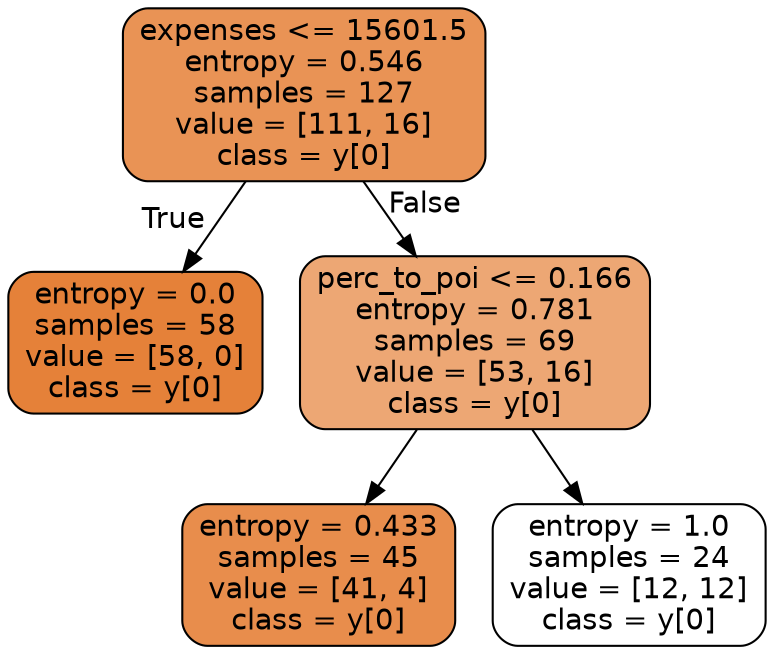 digraph Tree {
node [shape=box, style="filled, rounded", color="black", fontname=helvetica] ;
edge [fontname=helvetica] ;
0 [label="expenses <= 15601.5\nentropy = 0.546\nsamples = 127\nvalue = [111, 16]\nclass = y[0]", fillcolor="#e58139da"] ;
1 [label="entropy = 0.0\nsamples = 58\nvalue = [58, 0]\nclass = y[0]", fillcolor="#e58139ff"] ;
0 -> 1 [labeldistance=2.5, labelangle=45, headlabel="True"] ;
2 [label="perc_to_poi <= 0.166\nentropy = 0.781\nsamples = 69\nvalue = [53, 16]\nclass = y[0]", fillcolor="#e58139b2"] ;
0 -> 2 [labeldistance=2.5, labelangle=-45, headlabel="False"] ;
3 [label="entropy = 0.433\nsamples = 45\nvalue = [41, 4]\nclass = y[0]", fillcolor="#e58139e6"] ;
2 -> 3 ;
4 [label="entropy = 1.0\nsamples = 24\nvalue = [12, 12]\nclass = y[0]", fillcolor="#e5813900"] ;
2 -> 4 ;
}